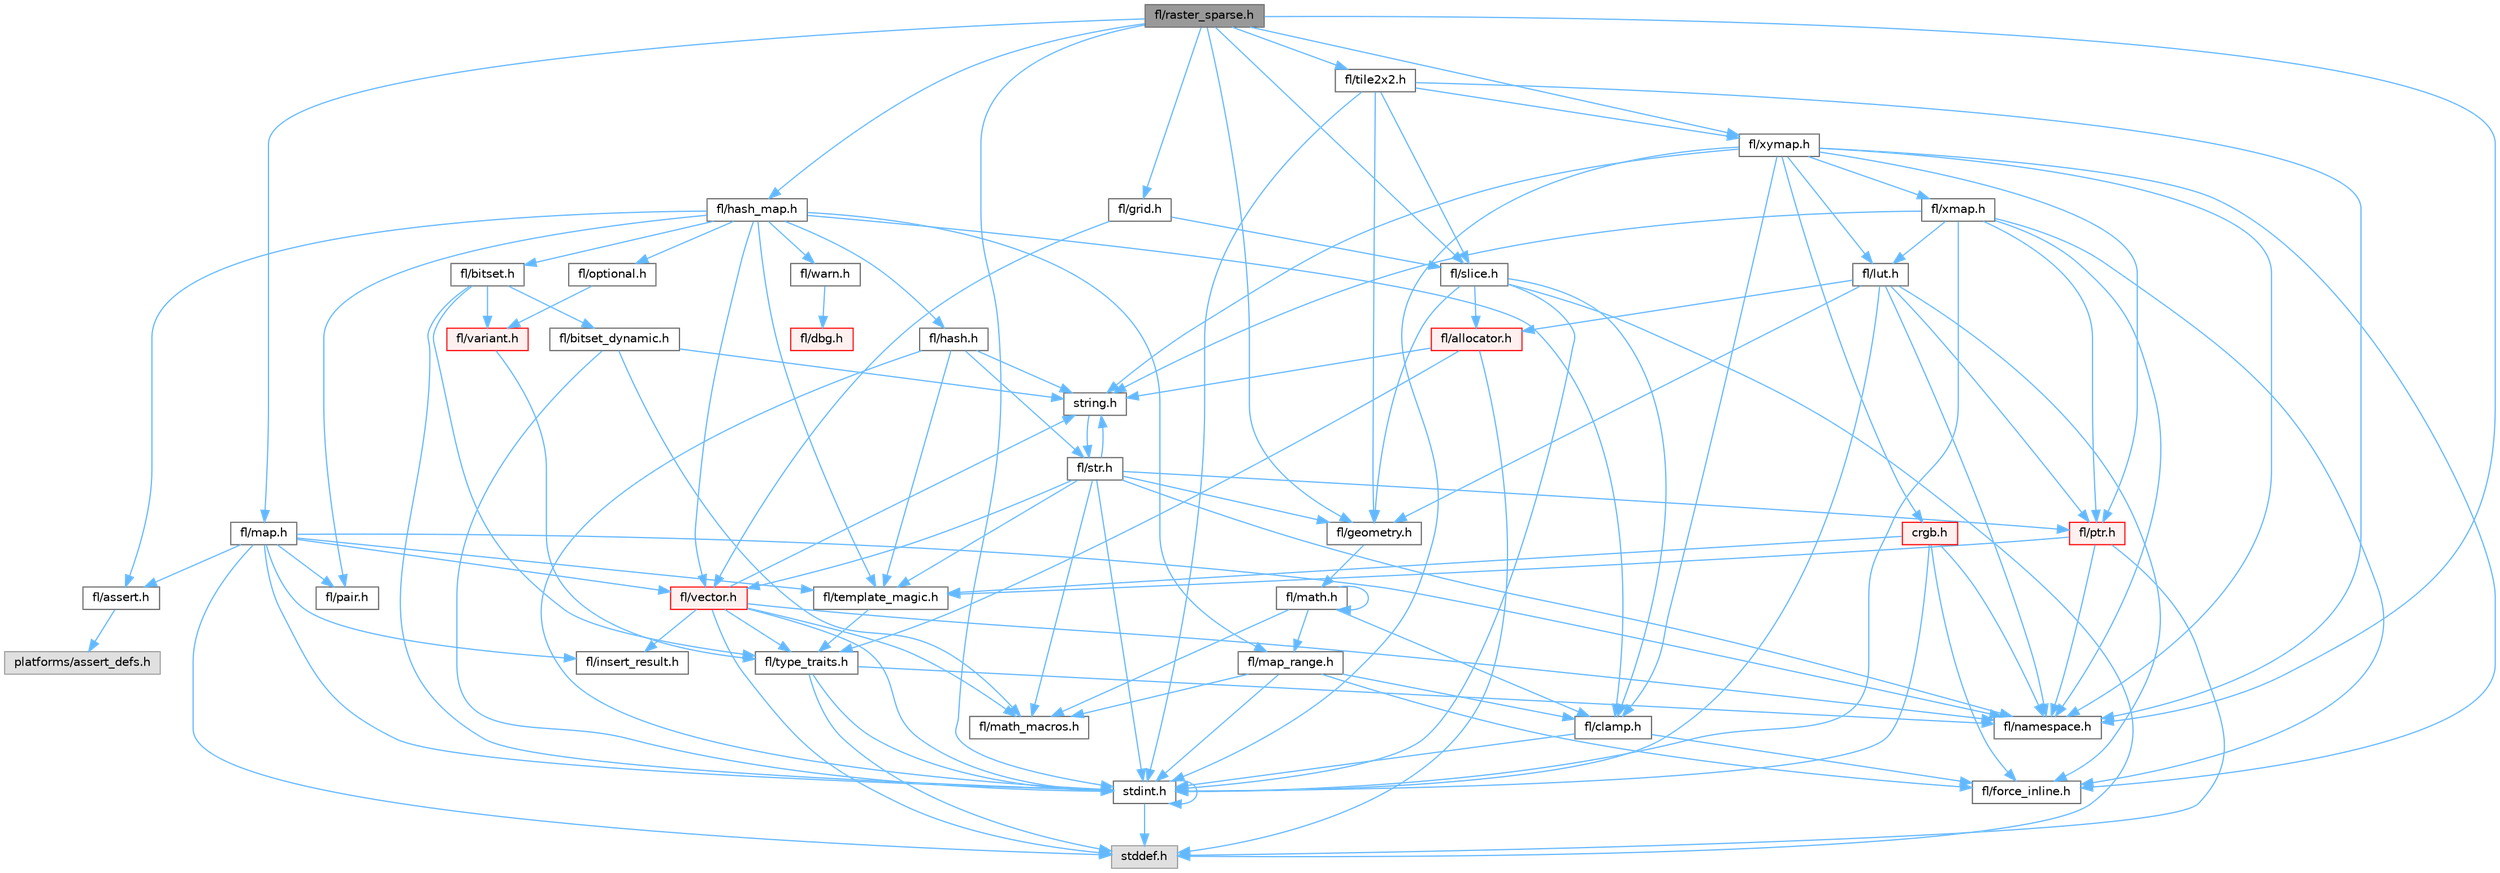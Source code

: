 digraph "fl/raster_sparse.h"
{
 // INTERACTIVE_SVG=YES
 // LATEX_PDF_SIZE
  bgcolor="transparent";
  edge [fontname=Helvetica,fontsize=10,labelfontname=Helvetica,labelfontsize=10];
  node [fontname=Helvetica,fontsize=10,shape=box,height=0.2,width=0.4];
  Node1 [id="Node000001",label="fl/raster_sparse.h",height=0.2,width=0.4,color="gray40", fillcolor="grey60", style="filled", fontcolor="black",tooltip=" "];
  Node1 -> Node2 [id="edge1_Node000001_Node000002",color="steelblue1",style="solid",tooltip=" "];
  Node2 [id="Node000002",label="stdint.h",height=0.2,width=0.4,color="grey40", fillcolor="white", style="filled",URL="$df/dd8/stdint_8h.html",tooltip=" "];
  Node2 -> Node3 [id="edge2_Node000002_Node000003",color="steelblue1",style="solid",tooltip=" "];
  Node3 [id="Node000003",label="stddef.h",height=0.2,width=0.4,color="grey60", fillcolor="#E0E0E0", style="filled",tooltip=" "];
  Node2 -> Node2 [id="edge3_Node000002_Node000002",color="steelblue1",style="solid",tooltip=" "];
  Node1 -> Node4 [id="edge4_Node000001_Node000004",color="steelblue1",style="solid",tooltip=" "];
  Node4 [id="Node000004",label="fl/geometry.h",height=0.2,width=0.4,color="grey40", fillcolor="white", style="filled",URL="$d4/d67/geometry_8h.html",tooltip=" "];
  Node4 -> Node5 [id="edge5_Node000004_Node000005",color="steelblue1",style="solid",tooltip=" "];
  Node5 [id="Node000005",label="fl/math.h",height=0.2,width=0.4,color="grey40", fillcolor="white", style="filled",URL="$df/db1/math_8h.html",tooltip=" "];
  Node5 -> Node6 [id="edge6_Node000005_Node000006",color="steelblue1",style="solid",tooltip=" "];
  Node6 [id="Node000006",label="fl/clamp.h",height=0.2,width=0.4,color="grey40", fillcolor="white", style="filled",URL="$d6/dd3/clamp_8h.html",tooltip=" "];
  Node6 -> Node2 [id="edge7_Node000006_Node000002",color="steelblue1",style="solid",tooltip=" "];
  Node6 -> Node7 [id="edge8_Node000006_Node000007",color="steelblue1",style="solid",tooltip=" "];
  Node7 [id="Node000007",label="fl/force_inline.h",height=0.2,width=0.4,color="grey40", fillcolor="white", style="filled",URL="$d4/d64/force__inline_8h.html",tooltip=" "];
  Node5 -> Node8 [id="edge9_Node000005_Node000008",color="steelblue1",style="solid",tooltip=" "];
  Node8 [id="Node000008",label="fl/map_range.h",height=0.2,width=0.4,color="grey40", fillcolor="white", style="filled",URL="$d1/d47/map__range_8h.html",tooltip=" "];
  Node8 -> Node2 [id="edge10_Node000008_Node000002",color="steelblue1",style="solid",tooltip=" "];
  Node8 -> Node6 [id="edge11_Node000008_Node000006",color="steelblue1",style="solid",tooltip=" "];
  Node8 -> Node7 [id="edge12_Node000008_Node000007",color="steelblue1",style="solid",tooltip=" "];
  Node8 -> Node9 [id="edge13_Node000008_Node000009",color="steelblue1",style="solid",tooltip=" "];
  Node9 [id="Node000009",label="fl/math_macros.h",height=0.2,width=0.4,color="grey40", fillcolor="white", style="filled",URL="$d8/db8/math__macros_8h.html",tooltip=" "];
  Node5 -> Node9 [id="edge14_Node000005_Node000009",color="steelblue1",style="solid",tooltip=" "];
  Node5 -> Node5 [id="edge15_Node000005_Node000005",color="steelblue1",style="solid",tooltip=" "];
  Node1 -> Node10 [id="edge16_Node000001_Node000010",color="steelblue1",style="solid",tooltip=" "];
  Node10 [id="Node000010",label="fl/grid.h",height=0.2,width=0.4,color="grey40", fillcolor="white", style="filled",URL="$da/d15/grid_8h.html",tooltip=" "];
  Node10 -> Node11 [id="edge17_Node000010_Node000011",color="steelblue1",style="solid",tooltip=" "];
  Node11 [id="Node000011",label="fl/slice.h",height=0.2,width=0.4,color="grey40", fillcolor="white", style="filled",URL="$d0/d48/slice_8h.html",tooltip=" "];
  Node11 -> Node3 [id="edge18_Node000011_Node000003",color="steelblue1",style="solid",tooltip=" "];
  Node11 -> Node2 [id="edge19_Node000011_Node000002",color="steelblue1",style="solid",tooltip=" "];
  Node11 -> Node6 [id="edge20_Node000011_Node000006",color="steelblue1",style="solid",tooltip=" "];
  Node11 -> Node4 [id="edge21_Node000011_Node000004",color="steelblue1",style="solid",tooltip=" "];
  Node11 -> Node12 [id="edge22_Node000011_Node000012",color="steelblue1",style="solid",tooltip=" "];
  Node12 [id="Node000012",label="fl/allocator.h",height=0.2,width=0.4,color="red", fillcolor="#FFF0F0", style="filled",URL="$da/da9/allocator_8h.html",tooltip=" "];
  Node12 -> Node3 [id="edge23_Node000012_Node000003",color="steelblue1",style="solid",tooltip=" "];
  Node12 -> Node14 [id="edge24_Node000012_Node000014",color="steelblue1",style="solid",tooltip=" "];
  Node14 [id="Node000014",label="string.h",height=0.2,width=0.4,color="grey40", fillcolor="white", style="filled",URL="$da/d66/string_8h.html",tooltip=" "];
  Node14 -> Node15 [id="edge25_Node000014_Node000015",color="steelblue1",style="solid",tooltip=" "];
  Node15 [id="Node000015",label="fl/str.h",height=0.2,width=0.4,color="grey40", fillcolor="white", style="filled",URL="$d1/d93/str_8h.html",tooltip=" "];
  Node15 -> Node2 [id="edge26_Node000015_Node000002",color="steelblue1",style="solid",tooltip=" "];
  Node15 -> Node14 [id="edge27_Node000015_Node000014",color="steelblue1",style="solid",tooltip=" "];
  Node15 -> Node4 [id="edge28_Node000015_Node000004",color="steelblue1",style="solid",tooltip=" "];
  Node15 -> Node9 [id="edge29_Node000015_Node000009",color="steelblue1",style="solid",tooltip=" "];
  Node15 -> Node16 [id="edge30_Node000015_Node000016",color="steelblue1",style="solid",tooltip=" "];
  Node16 [id="Node000016",label="fl/namespace.h",height=0.2,width=0.4,color="grey40", fillcolor="white", style="filled",URL="$df/d2a/namespace_8h.html",tooltip="Implements the FastLED namespace macros."];
  Node15 -> Node17 [id="edge31_Node000015_Node000017",color="steelblue1",style="solid",tooltip=" "];
  Node17 [id="Node000017",label="fl/ptr.h",height=0.2,width=0.4,color="red", fillcolor="#FFF0F0", style="filled",URL="$dd/d98/ptr_8h.html",tooltip=" "];
  Node17 -> Node3 [id="edge32_Node000017_Node000003",color="steelblue1",style="solid",tooltip=" "];
  Node17 -> Node16 [id="edge33_Node000017_Node000016",color="steelblue1",style="solid",tooltip=" "];
  Node17 -> Node21 [id="edge34_Node000017_Node000021",color="steelblue1",style="solid",tooltip=" "];
  Node21 [id="Node000021",label="fl/template_magic.h",height=0.2,width=0.4,color="grey40", fillcolor="white", style="filled",URL="$d8/d0c/template__magic_8h.html",tooltip=" "];
  Node21 -> Node22 [id="edge35_Node000021_Node000022",color="steelblue1",style="solid",tooltip=" "];
  Node22 [id="Node000022",label="fl/type_traits.h",height=0.2,width=0.4,color="grey40", fillcolor="white", style="filled",URL="$df/d63/type__traits_8h.html",tooltip=" "];
  Node22 -> Node3 [id="edge36_Node000022_Node000003",color="steelblue1",style="solid",tooltip=" "];
  Node22 -> Node2 [id="edge37_Node000022_Node000002",color="steelblue1",style="solid",tooltip=" "];
  Node22 -> Node16 [id="edge38_Node000022_Node000016",color="steelblue1",style="solid",tooltip=" "];
  Node15 -> Node21 [id="edge39_Node000015_Node000021",color="steelblue1",style="solid",tooltip=" "];
  Node15 -> Node23 [id="edge40_Node000015_Node000023",color="steelblue1",style="solid",tooltip=" "];
  Node23 [id="Node000023",label="fl/vector.h",height=0.2,width=0.4,color="red", fillcolor="#FFF0F0", style="filled",URL="$d6/d68/vector_8h.html",tooltip=" "];
  Node23 -> Node3 [id="edge41_Node000023_Node000003",color="steelblue1",style="solid",tooltip=" "];
  Node23 -> Node2 [id="edge42_Node000023_Node000002",color="steelblue1",style="solid",tooltip=" "];
  Node23 -> Node14 [id="edge43_Node000023_Node000014",color="steelblue1",style="solid",tooltip=" "];
  Node23 -> Node25 [id="edge44_Node000023_Node000025",color="steelblue1",style="solid",tooltip=" "];
  Node25 [id="Node000025",label="fl/insert_result.h",height=0.2,width=0.4,color="grey40", fillcolor="white", style="filled",URL="$d1/d22/insert__result_8h.html",tooltip=" "];
  Node23 -> Node9 [id="edge45_Node000023_Node000009",color="steelblue1",style="solid",tooltip=" "];
  Node23 -> Node16 [id="edge46_Node000023_Node000016",color="steelblue1",style="solid",tooltip=" "];
  Node23 -> Node22 [id="edge47_Node000023_Node000022",color="steelblue1",style="solid",tooltip=" "];
  Node12 -> Node22 [id="edge48_Node000012_Node000022",color="steelblue1",style="solid",tooltip=" "];
  Node10 -> Node23 [id="edge49_Node000010_Node000023",color="steelblue1",style="solid",tooltip=" "];
  Node1 -> Node27 [id="edge50_Node000001_Node000027",color="steelblue1",style="solid",tooltip=" "];
  Node27 [id="Node000027",label="fl/hash_map.h",height=0.2,width=0.4,color="grey40", fillcolor="white", style="filled",URL="$d6/d13/hash__map_8h.html",tooltip=" "];
  Node27 -> Node28 [id="edge51_Node000027_Node000028",color="steelblue1",style="solid",tooltip=" "];
  Node28 [id="Node000028",label="fl/assert.h",height=0.2,width=0.4,color="grey40", fillcolor="white", style="filled",URL="$dc/da7/assert_8h.html",tooltip=" "];
  Node28 -> Node29 [id="edge52_Node000028_Node000029",color="steelblue1",style="solid",tooltip=" "];
  Node29 [id="Node000029",label="platforms/assert_defs.h",height=0.2,width=0.4,color="grey60", fillcolor="#E0E0E0", style="filled",tooltip=" "];
  Node27 -> Node30 [id="edge53_Node000027_Node000030",color="steelblue1",style="solid",tooltip=" "];
  Node30 [id="Node000030",label="fl/bitset.h",height=0.2,width=0.4,color="grey40", fillcolor="white", style="filled",URL="$d1/d69/bitset_8h.html",tooltip=" "];
  Node30 -> Node31 [id="edge54_Node000030_Node000031",color="steelblue1",style="solid",tooltip=" "];
  Node31 [id="Node000031",label="fl/bitset_dynamic.h",height=0.2,width=0.4,color="grey40", fillcolor="white", style="filled",URL="$de/d7a/bitset__dynamic_8h.html",tooltip=" "];
  Node31 -> Node2 [id="edge55_Node000031_Node000002",color="steelblue1",style="solid",tooltip=" "];
  Node31 -> Node14 [id="edge56_Node000031_Node000014",color="steelblue1",style="solid",tooltip=" "];
  Node31 -> Node9 [id="edge57_Node000031_Node000009",color="steelblue1",style="solid",tooltip=" "];
  Node30 -> Node22 [id="edge58_Node000030_Node000022",color="steelblue1",style="solid",tooltip=" "];
  Node30 -> Node32 [id="edge59_Node000030_Node000032",color="steelblue1",style="solid",tooltip=" "];
  Node32 [id="Node000032",label="fl/variant.h",height=0.2,width=0.4,color="red", fillcolor="#FFF0F0", style="filled",URL="$d6/d10/variant_8h.html",tooltip=" "];
  Node32 -> Node22 [id="edge60_Node000032_Node000022",color="steelblue1",style="solid",tooltip=" "];
  Node30 -> Node2 [id="edge61_Node000030_Node000002",color="steelblue1",style="solid",tooltip=" "];
  Node27 -> Node6 [id="edge62_Node000027_Node000006",color="steelblue1",style="solid",tooltip=" "];
  Node27 -> Node33 [id="edge63_Node000027_Node000033",color="steelblue1",style="solid",tooltip=" "];
  Node33 [id="Node000033",label="fl/hash.h",height=0.2,width=0.4,color="grey40", fillcolor="white", style="filled",URL="$db/dfb/hash_8h.html",tooltip=" "];
  Node33 -> Node15 [id="edge64_Node000033_Node000015",color="steelblue1",style="solid",tooltip=" "];
  Node33 -> Node21 [id="edge65_Node000033_Node000021",color="steelblue1",style="solid",tooltip=" "];
  Node33 -> Node2 [id="edge66_Node000033_Node000002",color="steelblue1",style="solid",tooltip=" "];
  Node33 -> Node14 [id="edge67_Node000033_Node000014",color="steelblue1",style="solid",tooltip=" "];
  Node27 -> Node8 [id="edge68_Node000027_Node000008",color="steelblue1",style="solid",tooltip=" "];
  Node27 -> Node34 [id="edge69_Node000027_Node000034",color="steelblue1",style="solid",tooltip=" "];
  Node34 [id="Node000034",label="fl/optional.h",height=0.2,width=0.4,color="grey40", fillcolor="white", style="filled",URL="$dc/d62/optional_8h.html",tooltip=" "];
  Node34 -> Node32 [id="edge70_Node000034_Node000032",color="steelblue1",style="solid",tooltip=" "];
  Node27 -> Node35 [id="edge71_Node000027_Node000035",color="steelblue1",style="solid",tooltip=" "];
  Node35 [id="Node000035",label="fl/pair.h",height=0.2,width=0.4,color="grey40", fillcolor="white", style="filled",URL="$d3/d41/pair_8h.html",tooltip=" "];
  Node27 -> Node21 [id="edge72_Node000027_Node000021",color="steelblue1",style="solid",tooltip=" "];
  Node27 -> Node23 [id="edge73_Node000027_Node000023",color="steelblue1",style="solid",tooltip=" "];
  Node27 -> Node36 [id="edge74_Node000027_Node000036",color="steelblue1",style="solid",tooltip=" "];
  Node36 [id="Node000036",label="fl/warn.h",height=0.2,width=0.4,color="grey40", fillcolor="white", style="filled",URL="$de/d77/warn_8h.html",tooltip=" "];
  Node36 -> Node37 [id="edge75_Node000036_Node000037",color="steelblue1",style="solid",tooltip=" "];
  Node37 [id="Node000037",label="fl/dbg.h",height=0.2,width=0.4,color="red", fillcolor="#FFF0F0", style="filled",URL="$d6/d01/dbg_8h.html",tooltip=" "];
  Node1 -> Node43 [id="edge76_Node000001_Node000043",color="steelblue1",style="solid",tooltip=" "];
  Node43 [id="Node000043",label="fl/map.h",height=0.2,width=0.4,color="grey40", fillcolor="white", style="filled",URL="$dc/db7/map_8h.html",tooltip=" "];
  Node43 -> Node3 [id="edge77_Node000043_Node000003",color="steelblue1",style="solid",tooltip=" "];
  Node43 -> Node2 [id="edge78_Node000043_Node000002",color="steelblue1",style="solid",tooltip=" "];
  Node43 -> Node28 [id="edge79_Node000043_Node000028",color="steelblue1",style="solid",tooltip=" "];
  Node43 -> Node25 [id="edge80_Node000043_Node000025",color="steelblue1",style="solid",tooltip=" "];
  Node43 -> Node16 [id="edge81_Node000043_Node000016",color="steelblue1",style="solid",tooltip=" "];
  Node43 -> Node35 [id="edge82_Node000043_Node000035",color="steelblue1",style="solid",tooltip=" "];
  Node43 -> Node21 [id="edge83_Node000043_Node000021",color="steelblue1",style="solid",tooltip=" "];
  Node43 -> Node23 [id="edge84_Node000043_Node000023",color="steelblue1",style="solid",tooltip=" "];
  Node1 -> Node16 [id="edge85_Node000001_Node000016",color="steelblue1",style="solid",tooltip=" "];
  Node1 -> Node11 [id="edge86_Node000001_Node000011",color="steelblue1",style="solid",tooltip=" "];
  Node1 -> Node44 [id="edge87_Node000001_Node000044",color="steelblue1",style="solid",tooltip=" "];
  Node44 [id="Node000044",label="fl/tile2x2.h",height=0.2,width=0.4,color="grey40", fillcolor="white", style="filled",URL="$d2/db4/tile2x2_8h.html",tooltip=" "];
  Node44 -> Node2 [id="edge88_Node000044_Node000002",color="steelblue1",style="solid",tooltip=" "];
  Node44 -> Node4 [id="edge89_Node000044_Node000004",color="steelblue1",style="solid",tooltip=" "];
  Node44 -> Node16 [id="edge90_Node000044_Node000016",color="steelblue1",style="solid",tooltip=" "];
  Node44 -> Node11 [id="edge91_Node000044_Node000011",color="steelblue1",style="solid",tooltip=" "];
  Node44 -> Node45 [id="edge92_Node000044_Node000045",color="steelblue1",style="solid",tooltip=" "];
  Node45 [id="Node000045",label="fl/xymap.h",height=0.2,width=0.4,color="grey40", fillcolor="white", style="filled",URL="$da/d61/xymap_8h.html",tooltip=" "];
  Node45 -> Node2 [id="edge93_Node000045_Node000002",color="steelblue1",style="solid",tooltip=" "];
  Node45 -> Node14 [id="edge94_Node000045_Node000014",color="steelblue1",style="solid",tooltip=" "];
  Node45 -> Node39 [id="edge95_Node000045_Node000039",color="steelblue1",style="solid",tooltip=" "];
  Node39 [id="Node000039",label="crgb.h",height=0.2,width=0.4,color="red", fillcolor="#FFF0F0", style="filled",URL="$db/dd1/crgb_8h.html",tooltip="Defines the red, green, and blue (RGB) pixel struct."];
  Node39 -> Node2 [id="edge96_Node000039_Node000002",color="steelblue1",style="solid",tooltip=" "];
  Node39 -> Node16 [id="edge97_Node000039_Node000016",color="steelblue1",style="solid",tooltip=" "];
  Node39 -> Node7 [id="edge98_Node000039_Node000007",color="steelblue1",style="solid",tooltip=" "];
  Node39 -> Node21 [id="edge99_Node000039_Node000021",color="steelblue1",style="solid",tooltip=" "];
  Node45 -> Node6 [id="edge100_Node000045_Node000006",color="steelblue1",style="solid",tooltip=" "];
  Node45 -> Node7 [id="edge101_Node000045_Node000007",color="steelblue1",style="solid",tooltip=" "];
  Node45 -> Node46 [id="edge102_Node000045_Node000046",color="steelblue1",style="solid",tooltip=" "];
  Node46 [id="Node000046",label="fl/lut.h",height=0.2,width=0.4,color="grey40", fillcolor="white", style="filled",URL="$db/d54/lut_8h.html",tooltip=" "];
  Node46 -> Node12 [id="edge103_Node000046_Node000012",color="steelblue1",style="solid",tooltip=" "];
  Node46 -> Node7 [id="edge104_Node000046_Node000007",color="steelblue1",style="solid",tooltip=" "];
  Node46 -> Node17 [id="edge105_Node000046_Node000017",color="steelblue1",style="solid",tooltip=" "];
  Node46 -> Node2 [id="edge106_Node000046_Node000002",color="steelblue1",style="solid",tooltip=" "];
  Node46 -> Node4 [id="edge107_Node000046_Node000004",color="steelblue1",style="solid",tooltip=" "];
  Node46 -> Node16 [id="edge108_Node000046_Node000016",color="steelblue1",style="solid",tooltip=" "];
  Node45 -> Node16 [id="edge109_Node000045_Node000016",color="steelblue1",style="solid",tooltip=" "];
  Node45 -> Node17 [id="edge110_Node000045_Node000017",color="steelblue1",style="solid",tooltip=" "];
  Node45 -> Node47 [id="edge111_Node000045_Node000047",color="steelblue1",style="solid",tooltip=" "];
  Node47 [id="Node000047",label="fl/xmap.h",height=0.2,width=0.4,color="grey40", fillcolor="white", style="filled",URL="$dd/dcc/xmap_8h.html",tooltip=" "];
  Node47 -> Node2 [id="edge112_Node000047_Node000002",color="steelblue1",style="solid",tooltip=" "];
  Node47 -> Node14 [id="edge113_Node000047_Node000014",color="steelblue1",style="solid",tooltip=" "];
  Node47 -> Node7 [id="edge114_Node000047_Node000007",color="steelblue1",style="solid",tooltip=" "];
  Node47 -> Node46 [id="edge115_Node000047_Node000046",color="steelblue1",style="solid",tooltip=" "];
  Node47 -> Node17 [id="edge116_Node000047_Node000017",color="steelblue1",style="solid",tooltip=" "];
  Node47 -> Node16 [id="edge117_Node000047_Node000016",color="steelblue1",style="solid",tooltip=" "];
  Node1 -> Node45 [id="edge118_Node000001_Node000045",color="steelblue1",style="solid",tooltip=" "];
}
